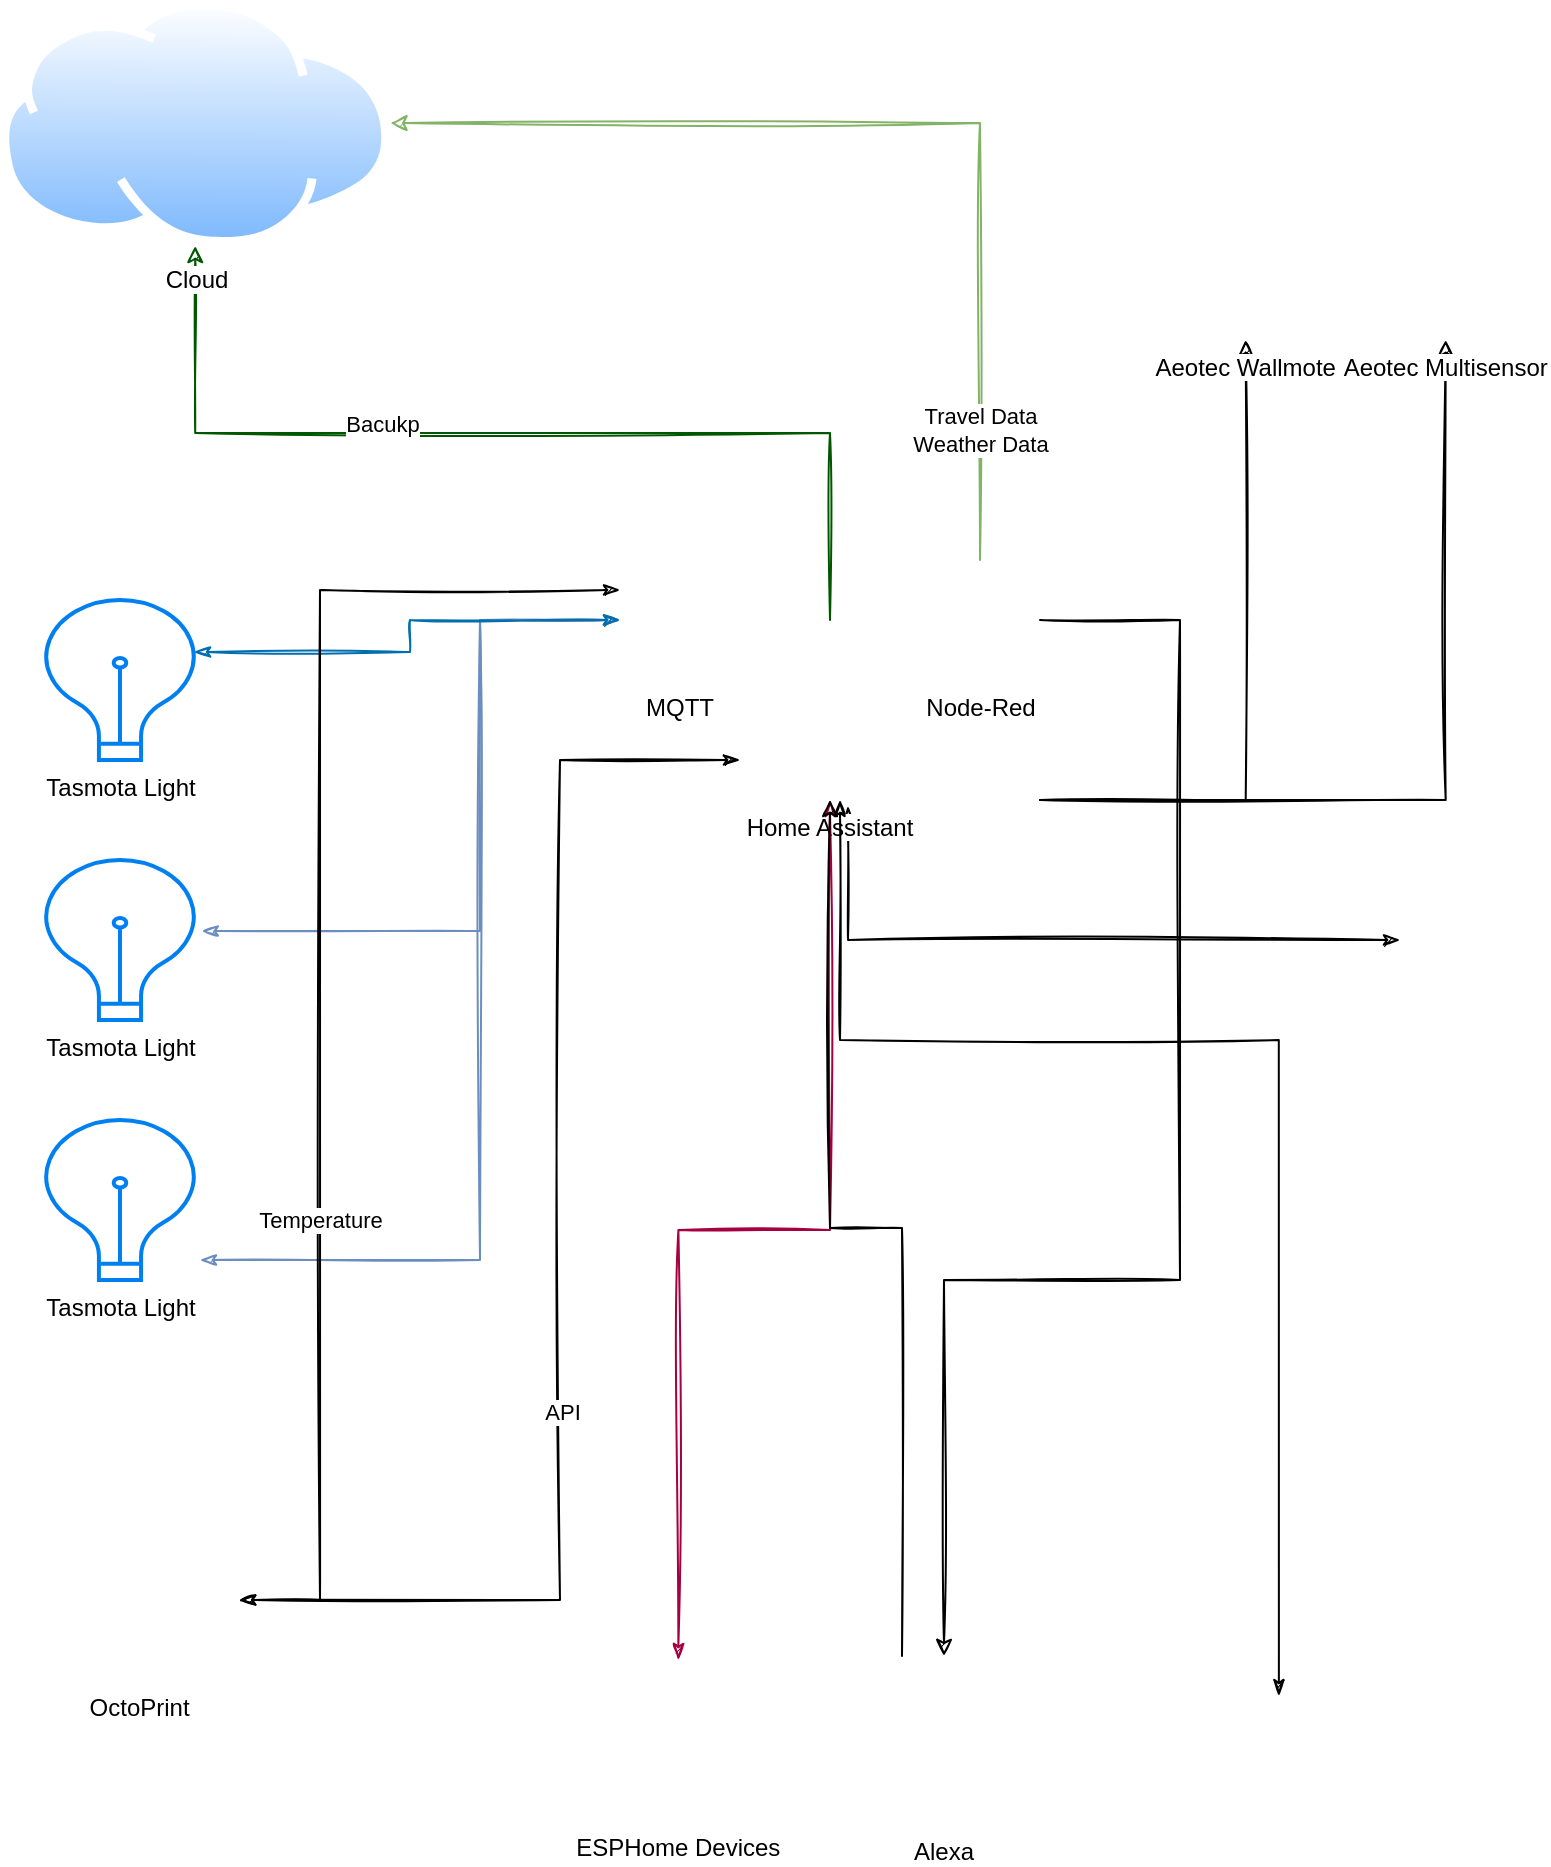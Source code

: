 <mxfile version="15.8.7" type="device"><diagram id="1okitfLElXDbsZetRdPQ" name="Page-1"><mxGraphModel dx="1422" dy="857" grid="1" gridSize="10" guides="1" tooltips="1" connect="1" arrows="1" fold="1" page="1" pageScale="1" pageWidth="827" pageHeight="1169" math="0" shadow="0"><root><mxCell id="0"/><mxCell id="1" parent="0"/><mxCell id="aBeHdSDPLIEp7IVzSc51-13" style="edgeStyle=orthogonalEdgeStyle;rounded=0;sketch=1;jumpStyle=none;orthogonalLoop=1;jettySize=auto;html=1;exitX=0.5;exitY=0;exitDx=0;exitDy=0;shadow=0;fillColor=#008a00;strokeColor=#005700;" edge="1" parent="1" source="laTHFJiDP9DqtNgzNpqC-2" target="aBeHdSDPLIEp7IVzSc51-12"><mxGeometry relative="1" as="geometry"/></mxCell><mxCell id="aBeHdSDPLIEp7IVzSc51-14" value="Bacukp" style="edgeLabel;html=1;align=center;verticalAlign=middle;resizable=0;points=[];" vertex="1" connectable="0" parent="aBeHdSDPLIEp7IVzSc51-13"><mxGeometry x="0.26" y="-5" relative="1" as="geometry"><mxPoint as="offset"/></mxGeometry></mxCell><mxCell id="aBeHdSDPLIEp7IVzSc51-36" style="edgeStyle=orthogonalEdgeStyle;rounded=0;sketch=1;jumpStyle=none;orthogonalLoop=1;jettySize=auto;html=1;exitX=0.6;exitY=1.033;exitDx=0;exitDy=0;entryX=0;entryY=0.5;entryDx=0;entryDy=0;shadow=0;startArrow=classicThin;startFill=1;endArrow=classicThin;endFill=1;elbow=vertical;exitPerimeter=0;" edge="1" parent="1" source="laTHFJiDP9DqtNgzNpqC-2" target="aBeHdSDPLIEp7IVzSc51-35"><mxGeometry relative="1" as="geometry"><Array as="points"><mxPoint x="434" y="480"/></Array></mxGeometry></mxCell><mxCell id="laTHFJiDP9DqtNgzNpqC-2" value="Home Assistant" style="shape=image;verticalLabelPosition=bottom;labelBackgroundColor=#ffffff;verticalAlign=top;aspect=fixed;imageAspect=0;image=https://community-assets.home-assistant.io/original/3X/6/3/63f75921214e158bc02336dc864c096b11889f14.png;sketch=1;rounded=0;" parent="1" vertex="1"><mxGeometry x="380" y="320" width="90" height="90" as="geometry"/></mxCell><mxCell id="aBeHdSDPLIEp7IVzSc51-15" style="edgeStyle=orthogonalEdgeStyle;rounded=0;sketch=1;jumpStyle=none;orthogonalLoop=1;jettySize=auto;html=1;exitX=0.5;exitY=0;exitDx=0;exitDy=0;shadow=0;fillColor=#d5e8d4;strokeColor=#82b366;entryX=1;entryY=0.5;entryDx=0;entryDy=0;" edge="1" parent="1" source="laTHFJiDP9DqtNgzNpqC-4" target="aBeHdSDPLIEp7IVzSc51-12"><mxGeometry relative="1" as="geometry"/></mxCell><mxCell id="aBeHdSDPLIEp7IVzSc51-16" value="Travel Data&lt;br&gt;Weather Data" style="edgeLabel;html=1;align=center;verticalAlign=middle;resizable=0;points=[];" vertex="1" connectable="0" parent="aBeHdSDPLIEp7IVzSc51-15"><mxGeometry x="-0.746" relative="1" as="geometry"><mxPoint as="offset"/></mxGeometry></mxCell><mxCell id="aBeHdSDPLIEp7IVzSc51-22" style="edgeStyle=orthogonalEdgeStyle;rounded=0;sketch=1;jumpStyle=none;orthogonalLoop=1;jettySize=auto;html=1;exitX=1;exitY=0.5;exitDx=0;exitDy=0;entryX=0.5;entryY=0;entryDx=0;entryDy=0;shadow=0;" edge="1" parent="1" source="laTHFJiDP9DqtNgzNpqC-4" target="aBeHdSDPLIEp7IVzSc51-21"><mxGeometry relative="1" as="geometry"><Array as="points"><mxPoint x="600" y="320"/><mxPoint x="600" y="650"/><mxPoint x="482" y="650"/></Array></mxGeometry></mxCell><UserObject label="Node-Red" link="https://nodered.org/" id="laTHFJiDP9DqtNgzNpqC-4"><mxCell style="shape=image;verticalLabelPosition=bottom;labelBackgroundColor=#ffffff;verticalAlign=top;aspect=fixed;imageAspect=0;image=https://nodered.org/node-red-icon.png;sketch=1;rounded=0;html=1;" parent="1" vertex="1"><mxGeometry x="470" y="290" width="60" height="60" as="geometry"/></mxCell></UserObject><mxCell id="aBeHdSDPLIEp7IVzSc51-4" style="edgeStyle=orthogonalEdgeStyle;orthogonalLoop=1;jettySize=auto;html=1;exitX=0;exitY=0.5;exitDx=0;exitDy=0;entryX=1.011;entryY=0.444;entryDx=0;entryDy=0;entryPerimeter=0;fillColor=#dae8fc;strokeColor=#6c8ebf;rounded=0;sketch=1;endArrow=classicThin;endFill=1;startArrow=classicThin;startFill=1;" edge="1" parent="1" source="laTHFJiDP9DqtNgzNpqC-9" target="aBeHdSDPLIEp7IVzSc51-1"><mxGeometry relative="1" as="geometry"><Array as="points"><mxPoint x="250" y="320"/><mxPoint x="250" y="476"/></Array></mxGeometry></mxCell><mxCell id="aBeHdSDPLIEp7IVzSc51-5" style="edgeStyle=orthogonalEdgeStyle;orthogonalLoop=1;jettySize=auto;html=1;exitX=0;exitY=0.5;exitDx=0;exitDy=0;fillColor=#dae8fc;strokeColor=#6c8ebf;rounded=0;sketch=1;endArrow=classicThin;endFill=1;startArrow=classicThin;startFill=1;" edge="1" parent="1" source="laTHFJiDP9DqtNgzNpqC-9" target="aBeHdSDPLIEp7IVzSc51-2"><mxGeometry relative="1" as="geometry"><Array as="points"><mxPoint x="250" y="320"/><mxPoint x="250" y="640"/></Array></mxGeometry></mxCell><mxCell id="aBeHdSDPLIEp7IVzSc51-24" style="edgeStyle=orthogonalEdgeStyle;rounded=0;sketch=1;jumpStyle=none;orthogonalLoop=1;jettySize=auto;html=1;exitX=0;exitY=0.5;exitDx=0;exitDy=0;entryX=0.963;entryY=0.325;entryDx=0;entryDy=0;entryPerimeter=0;shadow=0;elbow=vertical;fillColor=#1ba1e2;strokeColor=#006EAF;startArrow=classicThin;startFill=1;endArrow=classicThin;endFill=1;" edge="1" parent="1" source="laTHFJiDP9DqtNgzNpqC-9" target="aBeHdSDPLIEp7IVzSc51-3"><mxGeometry relative="1" as="geometry"/></mxCell><mxCell id="laTHFJiDP9DqtNgzNpqC-9" value="MQTT" style="shape=image;verticalLabelPosition=bottom;labelBackgroundColor=#ffffff;verticalAlign=top;aspect=fixed;imageAspect=0;image=https://www.openautomationsoftware.com/wp-content/uploads/2016/05/MQTT-icon.png;sketch=1;rounded=0;" parent="1" vertex="1"><mxGeometry x="320" y="290" width="60" height="60" as="geometry"/></mxCell><mxCell id="laTHFJiDP9DqtNgzNpqC-12" style="edgeStyle=orthogonalEdgeStyle;orthogonalLoop=1;jettySize=auto;html=1;exitX=0.5;exitY=0;exitDx=0;exitDy=0;startArrow=classicThin;startFill=1;endArrow=classicThin;endFill=1;fillColor=#d80073;strokeColor=#A50040;sketch=1;rounded=0;shadow=0;" parent="1" source="laTHFJiDP9DqtNgzNpqC-11" target="laTHFJiDP9DqtNgzNpqC-2" edge="1"><mxGeometry relative="1" as="geometry"/></mxCell><mxCell id="laTHFJiDP9DqtNgzNpqC-11" value="ESPHome Devices" style="shape=image;verticalLabelPosition=bottom;labelBackgroundColor=#ffffff;verticalAlign=top;aspect=fixed;imageAspect=0;image=https://cyberjunky.nl/content/images/size/w300/2019/01/esphomelogo.png;sketch=1;rounded=0;imageBackground=none;" parent="1" vertex="1"><mxGeometry x="300" y="840" width="98.34" height="80" as="geometry"/></mxCell><mxCell id="aBeHdSDPLIEp7IVzSc51-11" style="edgeStyle=orthogonalEdgeStyle;rounded=0;sketch=1;orthogonalLoop=1;jettySize=auto;html=1;exitX=1;exitY=0.5;exitDx=0;exitDy=0;shadow=0;jumpStyle=none;" edge="1" parent="1" source="laTHFJiDP9DqtNgzNpqC-15" target="aBeHdSDPLIEp7IVzSc51-10"><mxGeometry relative="1" as="geometry"/></mxCell><mxCell id="aBeHdSDPLIEp7IVzSc51-18" style="edgeStyle=orthogonalEdgeStyle;rounded=0;sketch=1;jumpStyle=none;orthogonalLoop=1;jettySize=auto;html=1;exitX=1;exitY=0.5;exitDx=0;exitDy=0;shadow=0;elbow=vertical;" edge="1" parent="1" source="laTHFJiDP9DqtNgzNpqC-15" target="aBeHdSDPLIEp7IVzSc51-17"><mxGeometry relative="1" as="geometry"/></mxCell><mxCell id="laTHFJiDP9DqtNgzNpqC-15" value="" style="shape=image;verticalLabelPosition=bottom;labelBackgroundColor=#ffffff;verticalAlign=top;aspect=fixed;imageAspect=0;image=https://z-wavealliance.org/wp-content/uploads/2015/11/zw_google_profile_250.jpg;" parent="1" vertex="1"><mxGeometry x="470" y="380" width="60" height="60" as="geometry"/></mxCell><mxCell id="aBeHdSDPLIEp7IVzSc51-1" value="Tasmota Light" style="html=1;verticalLabelPosition=bottom;align=center;labelBackgroundColor=#ffffff;verticalAlign=top;strokeWidth=2;strokeColor=#0080F0;shadow=0;dashed=0;shape=mxgraph.ios7.icons.lightbulb;" vertex="1" parent="1"><mxGeometry x="30" y="440" width="80" height="80" as="geometry"/></mxCell><mxCell id="aBeHdSDPLIEp7IVzSc51-2" value="Tasmota Light" style="html=1;verticalLabelPosition=bottom;align=center;labelBackgroundColor=#ffffff;verticalAlign=top;strokeWidth=2;strokeColor=#0080F0;shadow=0;dashed=0;shape=mxgraph.ios7.icons.lightbulb;" vertex="1" parent="1"><mxGeometry x="30" y="570" width="80" height="80" as="geometry"/></mxCell><mxCell id="aBeHdSDPLIEp7IVzSc51-3" value="Tasmota Light" style="html=1;verticalLabelPosition=bottom;align=center;labelBackgroundColor=#ffffff;verticalAlign=top;strokeWidth=2;strokeColor=#0080F0;shadow=0;dashed=0;shape=mxgraph.ios7.icons.lightbulb;" vertex="1" parent="1"><mxGeometry x="30" y="310" width="80" height="80" as="geometry"/></mxCell><mxCell id="aBeHdSDPLIEp7IVzSc51-10" value="Aeotec Multisensor" style="shape=image;verticalLabelPosition=bottom;labelBackgroundColor=#ffffff;verticalAlign=top;aspect=fixed;imageAspect=0;image=https://cdn.speedgauge.net/wp-content/uploads/2020/08/tsp-icon-blue-green-60.jpg;" vertex="1" parent="1"><mxGeometry x="690" y="100" width="85.71" height="80" as="geometry"/></mxCell><mxCell id="aBeHdSDPLIEp7IVzSc51-12" value="Cloud" style="aspect=fixed;perimeter=ellipsePerimeter;html=1;align=center;shadow=0;dashed=0;spacingTop=3;image;image=img/lib/active_directory/internet_cloud.svg;" vertex="1" parent="1"><mxGeometry x="10" y="10" width="195.24" height="123" as="geometry"/></mxCell><mxCell id="aBeHdSDPLIEp7IVzSc51-17" value="Aeotec Wallmote" style="shape=image;verticalLabelPosition=bottom;labelBackgroundColor=#ffffff;verticalAlign=top;aspect=fixed;imageAspect=0;image=https://cdn.speedgauge.net/wp-content/uploads/2020/08/tsp-icon-blue-green-60.jpg;" vertex="1" parent="1"><mxGeometry x="590" y="100" width="85.71" height="80" as="geometry"/></mxCell><mxCell id="aBeHdSDPLIEp7IVzSc51-23" style="edgeStyle=orthogonalEdgeStyle;rounded=0;sketch=1;jumpStyle=none;orthogonalLoop=1;jettySize=auto;html=1;exitX=0.25;exitY=0;exitDx=0;exitDy=0;shadow=0;" edge="1" parent="1" source="aBeHdSDPLIEp7IVzSc51-21" target="laTHFJiDP9DqtNgzNpqC-2"><mxGeometry relative="1" as="geometry"/></mxCell><mxCell id="aBeHdSDPLIEp7IVzSc51-21" value="Alexa" style="shape=image;verticalLabelPosition=bottom;labelBackgroundColor=#ffffff;verticalAlign=top;aspect=fixed;imageAspect=0;image=https://newsforkids.net/wp-content/uploads/2018/05/amazon-alexa-app-logo-500x500.png;" vertex="1" parent="1"><mxGeometry x="440" y="838" width="84" height="84" as="geometry"/></mxCell><mxCell id="aBeHdSDPLIEp7IVzSc51-27" style="edgeStyle=orthogonalEdgeStyle;rounded=0;sketch=1;jumpStyle=none;orthogonalLoop=1;jettySize=auto;html=1;exitX=1;exitY=0.5;exitDx=0;exitDy=0;entryX=0;entryY=0.25;entryDx=0;entryDy=0;shadow=0;startArrow=classicThin;startFill=1;endArrow=classicThin;endFill=1;elbow=vertical;" edge="1" parent="1" source="aBeHdSDPLIEp7IVzSc51-26" target="laTHFJiDP9DqtNgzNpqC-9"><mxGeometry relative="1" as="geometry"><Array as="points"><mxPoint x="170" y="810"/><mxPoint x="170" y="305"/></Array></mxGeometry></mxCell><mxCell id="aBeHdSDPLIEp7IVzSc51-29" value="Temperature" style="edgeLabel;html=1;align=center;verticalAlign=middle;resizable=0;points=[];" vertex="1" connectable="0" parent="aBeHdSDPLIEp7IVzSc51-27"><mxGeometry x="-0.335" relative="1" as="geometry"><mxPoint as="offset"/></mxGeometry></mxCell><mxCell id="aBeHdSDPLIEp7IVzSc51-28" style="edgeStyle=orthogonalEdgeStyle;rounded=0;sketch=1;jumpStyle=none;orthogonalLoop=1;jettySize=auto;html=1;exitX=1;exitY=0.5;exitDx=0;exitDy=0;shadow=0;startArrow=classicThin;startFill=1;endArrow=classicThin;endFill=1;elbow=vertical;" edge="1" parent="1" source="aBeHdSDPLIEp7IVzSc51-26"><mxGeometry relative="1" as="geometry"><mxPoint x="380" y="390" as="targetPoint"/><Array as="points"><mxPoint x="290" y="810"/><mxPoint x="290" y="390"/></Array></mxGeometry></mxCell><mxCell id="aBeHdSDPLIEp7IVzSc51-30" value="API" style="edgeLabel;html=1;align=center;verticalAlign=middle;resizable=0;points=[];" vertex="1" connectable="0" parent="aBeHdSDPLIEp7IVzSc51-28"><mxGeometry x="-0.24" y="-1" relative="1" as="geometry"><mxPoint as="offset"/></mxGeometry></mxCell><mxCell id="aBeHdSDPLIEp7IVzSc51-26" value="OctoPrint" style="shape=image;verticalLabelPosition=bottom;labelBackgroundColor=#ffffff;verticalAlign=top;aspect=fixed;imageAspect=0;image=http://www.wolfteck.com/assets/octoprint.png;" vertex="1" parent="1"><mxGeometry x="30" y="770" width="99.6" height="80" as="geometry"/></mxCell><mxCell id="aBeHdSDPLIEp7IVzSc51-32" style="edgeStyle=orthogonalEdgeStyle;rounded=0;sketch=1;jumpStyle=none;orthogonalLoop=1;jettySize=auto;html=1;exitX=0.5;exitY=0;exitDx=0;exitDy=0;shadow=0;startArrow=classicThin;startFill=1;endArrow=classicThin;endFill=1;elbow=vertical;" edge="1" parent="1" source="aBeHdSDPLIEp7IVzSc51-31"><mxGeometry relative="1" as="geometry"><mxPoint x="430" y="410" as="targetPoint"/><Array as="points"><mxPoint x="649" y="530"/><mxPoint x="430" y="530"/></Array></mxGeometry></mxCell><mxCell id="aBeHdSDPLIEp7IVzSc51-31" value="" style="shape=image;verticalLabelPosition=bottom;labelBackgroundColor=#ffffff;verticalAlign=top;aspect=fixed;imageAspect=0;image=https://brands.home-assistant.io/_/shelly/logo.png;" vertex="1" parent="1"><mxGeometry x="570" y="858" width="158.89" height="44" as="geometry"/></mxCell><mxCell id="aBeHdSDPLIEp7IVzSc51-35" value="" style="shape=image;verticalLabelPosition=bottom;labelBackgroundColor=#ffffff;verticalAlign=top;aspect=fixed;imageAspect=0;image=https://blog.appfigures.com/wp-content/uploads/2015/11/apple_tv.png;" vertex="1" parent="1"><mxGeometry x="710" y="445" width="70" height="70" as="geometry"/></mxCell></root></mxGraphModel></diagram></mxfile>